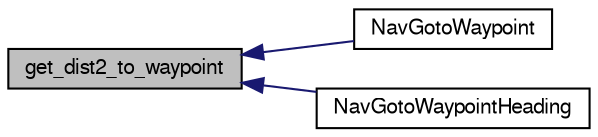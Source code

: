 digraph "get_dist2_to_waypoint"
{
  edge [fontname="FreeSans",fontsize="10",labelfontname="FreeSans",labelfontsize="10"];
  node [fontname="FreeSans",fontsize="10",shape=record];
  rankdir="LR";
  Node1 [label="get_dist2_to_waypoint",height=0.2,width=0.4,color="black", fillcolor="grey75", style="filled", fontcolor="black"];
  Node1 -> Node2 [dir="back",color="midnightblue",fontsize="10",style="solid",fontname="FreeSans"];
  Node2 [label="NavGotoWaypoint",height=0.2,width=0.4,color="black", fillcolor="white", style="filled",URL="$rotorcraft_2navigation_8h.html#a1446f7dc6934c43326e271bb17d84004"];
  Node1 -> Node3 [dir="back",color="midnightblue",fontsize="10",style="solid",fontname="FreeSans"];
  Node3 [label="NavGotoWaypointHeading",height=0.2,width=0.4,color="black", fillcolor="white", style="filled",URL="$rotorcraft_2navigation_8h.html#aec116766c6bc29b9dcd29fbdb5fb6fd5"];
}

